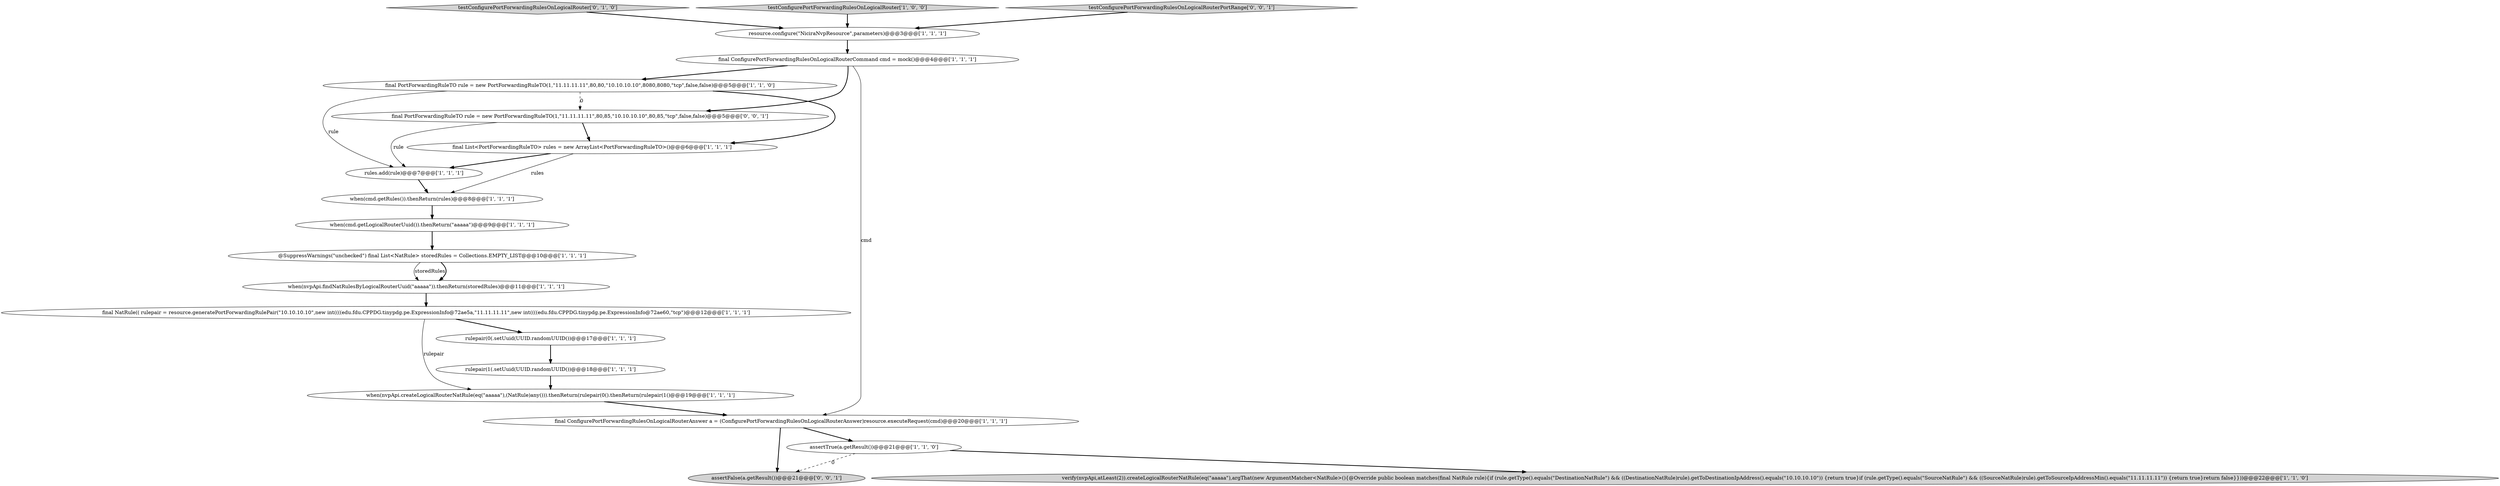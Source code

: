 digraph {
15 [style = filled, label = "rulepair(0(.setUuid(UUID.randomUUID())@@@17@@@['1', '1', '1']", fillcolor = white, shape = ellipse image = "AAA0AAABBB1BBB"];
8 [style = filled, label = "final ConfigurePortForwardingRulesOnLogicalRouterAnswer a = (ConfigurePortForwardingRulesOnLogicalRouterAnswer)resource.executeRequest(cmd)@@@20@@@['1', '1', '1']", fillcolor = white, shape = ellipse image = "AAA0AAABBB1BBB"];
2 [style = filled, label = "final NatRule(( rulepair = resource.generatePortForwardingRulePair(\"10.10.10.10\",new int((((edu.fdu.CPPDG.tinypdg.pe.ExpressionInfo@72ae5a,\"11.11.11.11\",new int((((edu.fdu.CPPDG.tinypdg.pe.ExpressionInfo@72ae60,\"tcp\")@@@12@@@['1', '1', '1']", fillcolor = white, shape = ellipse image = "AAA0AAABBB1BBB"];
12 [style = filled, label = "rulepair(1(.setUuid(UUID.randomUUID())@@@18@@@['1', '1', '1']", fillcolor = white, shape = ellipse image = "AAA0AAABBB1BBB"];
16 [style = filled, label = "when(nvpApi.createLogicalRouterNatRule(eq(\"aaaaa\"),(NatRule)any())).thenReturn(rulepair(0().thenReturn(rulepair(1()@@@19@@@['1', '1', '1']", fillcolor = white, shape = ellipse image = "AAA0AAABBB1BBB"];
6 [style = filled, label = "resource.configure(\"NiciraNvpResource\",parameters)@@@3@@@['1', '1', '1']", fillcolor = white, shape = ellipse image = "AAA0AAABBB1BBB"];
9 [style = filled, label = "when(nvpApi.findNatRulesByLogicalRouterUuid(\"aaaaa\")).thenReturn(storedRules)@@@11@@@['1', '1', '1']", fillcolor = white, shape = ellipse image = "AAA0AAABBB1BBB"];
19 [style = filled, label = "assertFalse(a.getResult())@@@21@@@['0', '0', '1']", fillcolor = lightgray, shape = ellipse image = "AAA0AAABBB3BBB"];
1 [style = filled, label = "verify(nvpApi,atLeast(2)).createLogicalRouterNatRule(eq(\"aaaaa\"),argThat(new ArgumentMatcher<NatRule>(){@Override public boolean matches(final NatRule rule){if (rule.getType().equals(\"DestinationNatRule\") && ((DestinationNatRule)rule).getToDestinationIpAddress().equals(\"10.10.10.10\")) {return true}if (rule.getType().equals(\"SourceNatRule\") && ((SourceNatRule)rule).getToSourceIpAddressMin().equals(\"11.11.11.11\")) {return true}return false}}))@@@22@@@['1', '1', '0']", fillcolor = lightgray, shape = ellipse image = "AAA0AAABBB1BBB"];
4 [style = filled, label = "final PortForwardingRuleTO rule = new PortForwardingRuleTO(1,\"11.11.11.11\",80,80,\"10.10.10.10\",8080,8080,\"tcp\",false,false)@@@5@@@['1', '1', '0']", fillcolor = white, shape = ellipse image = "AAA0AAABBB1BBB"];
13 [style = filled, label = "when(cmd.getRules()).thenReturn(rules)@@@8@@@['1', '1', '1']", fillcolor = white, shape = ellipse image = "AAA0AAABBB1BBB"];
17 [style = filled, label = "testConfigurePortForwardingRulesOnLogicalRouter['0', '1', '0']", fillcolor = lightgray, shape = diamond image = "AAA0AAABBB2BBB"];
10 [style = filled, label = "testConfigurePortForwardingRulesOnLogicalRouter['1', '0', '0']", fillcolor = lightgray, shape = diamond image = "AAA0AAABBB1BBB"];
3 [style = filled, label = "@SuppressWarnings(\"unchecked\") final List<NatRule> storedRules = Collections.EMPTY_LIST@@@10@@@['1', '1', '1']", fillcolor = white, shape = ellipse image = "AAA0AAABBB1BBB"];
18 [style = filled, label = "testConfigurePortForwardingRulesOnLogicalRouterPortRange['0', '0', '1']", fillcolor = lightgray, shape = diamond image = "AAA0AAABBB3BBB"];
11 [style = filled, label = "final ConfigurePortForwardingRulesOnLogicalRouterCommand cmd = mock()@@@4@@@['1', '1', '1']", fillcolor = white, shape = ellipse image = "AAA0AAABBB1BBB"];
20 [style = filled, label = "final PortForwardingRuleTO rule = new PortForwardingRuleTO(1,\"11.11.11.11\",80,85,\"10.10.10.10\",80,85,\"tcp\",false,false)@@@5@@@['0', '0', '1']", fillcolor = white, shape = ellipse image = "AAA0AAABBB3BBB"];
7 [style = filled, label = "assertTrue(a.getResult())@@@21@@@['1', '1', '0']", fillcolor = white, shape = ellipse image = "AAA0AAABBB1BBB"];
5 [style = filled, label = "when(cmd.getLogicalRouterUuid()).thenReturn(\"aaaaa\")@@@9@@@['1', '1', '1']", fillcolor = white, shape = ellipse image = "AAA0AAABBB1BBB"];
14 [style = filled, label = "rules.add(rule)@@@7@@@['1', '1', '1']", fillcolor = white, shape = ellipse image = "AAA0AAABBB1BBB"];
0 [style = filled, label = "final List<PortForwardingRuleTO> rules = new ArrayList<PortForwardingRuleTO>()@@@6@@@['1', '1', '1']", fillcolor = white, shape = ellipse image = "AAA0AAABBB1BBB"];
4->14 [style = solid, label="rule"];
11->4 [style = bold, label=""];
20->14 [style = solid, label="rule"];
11->20 [style = bold, label=""];
10->6 [style = bold, label=""];
15->12 [style = bold, label=""];
6->11 [style = bold, label=""];
14->13 [style = bold, label=""];
9->2 [style = bold, label=""];
16->8 [style = bold, label=""];
7->19 [style = dashed, label="0"];
2->16 [style = solid, label="rulepair"];
0->13 [style = solid, label="rules"];
11->8 [style = solid, label="cmd"];
12->16 [style = bold, label=""];
17->6 [style = bold, label=""];
3->9 [style = solid, label="storedRules"];
3->9 [style = bold, label=""];
8->7 [style = bold, label=""];
4->20 [style = dashed, label="0"];
5->3 [style = bold, label=""];
7->1 [style = bold, label=""];
20->0 [style = bold, label=""];
0->14 [style = bold, label=""];
2->15 [style = bold, label=""];
13->5 [style = bold, label=""];
18->6 [style = bold, label=""];
4->0 [style = bold, label=""];
8->19 [style = bold, label=""];
}
